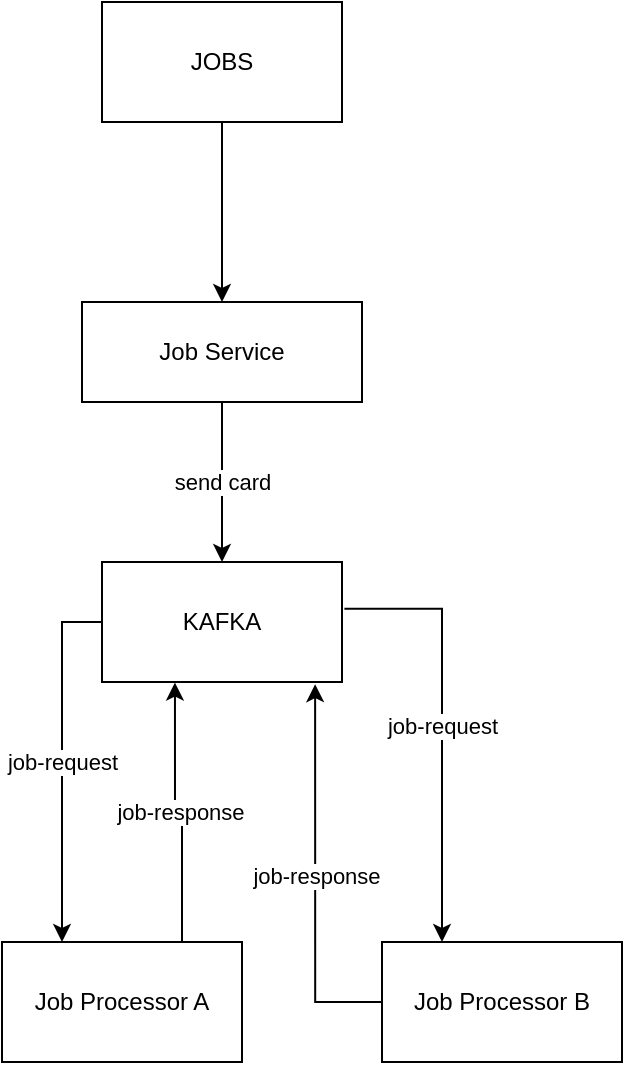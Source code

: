 <mxfile version="24.0.7" type="github">
  <diagram name="Page-1" id="EPXhZVxHOifL6m_WoBcw">
    <mxGraphModel dx="917" dy="534" grid="1" gridSize="10" guides="1" tooltips="1" connect="1" arrows="1" fold="1" page="1" pageScale="1" pageWidth="850" pageHeight="1100" math="0" shadow="0">
      <root>
        <mxCell id="0" />
        <mxCell id="1" parent="0" />
        <mxCell id="ZYKIocZ3-cccbRaxbDPB-4" value="send card" style="edgeStyle=orthogonalEdgeStyle;rounded=0;orthogonalLoop=1;jettySize=auto;html=1;" edge="1" parent="1" source="ZYKIocZ3-cccbRaxbDPB-1" target="ZYKIocZ3-cccbRaxbDPB-3">
          <mxGeometry relative="1" as="geometry" />
        </mxCell>
        <mxCell id="ZYKIocZ3-cccbRaxbDPB-1" value="Job Service" style="rounded=0;whiteSpace=wrap;html=1;" vertex="1" parent="1">
          <mxGeometry x="290" y="230" width="140" height="50" as="geometry" />
        </mxCell>
        <mxCell id="ZYKIocZ3-cccbRaxbDPB-8" value="job-request" style="edgeStyle=orthogonalEdgeStyle;rounded=0;orthogonalLoop=1;jettySize=auto;html=1;exitX=0;exitY=0.5;exitDx=0;exitDy=0;entryX=0.25;entryY=0;entryDx=0;entryDy=0;" edge="1" parent="1" source="ZYKIocZ3-cccbRaxbDPB-3" target="ZYKIocZ3-cccbRaxbDPB-7">
          <mxGeometry relative="1" as="geometry" />
        </mxCell>
        <mxCell id="ZYKIocZ3-cccbRaxbDPB-3" value="KAFKA" style="whiteSpace=wrap;html=1;rounded=0;" vertex="1" parent="1">
          <mxGeometry x="300" y="360" width="120" height="60" as="geometry" />
        </mxCell>
        <mxCell id="ZYKIocZ3-cccbRaxbDPB-13" style="edgeStyle=orthogonalEdgeStyle;rounded=0;orthogonalLoop=1;jettySize=auto;html=1;" edge="1" parent="1" source="ZYKIocZ3-cccbRaxbDPB-5" target="ZYKIocZ3-cccbRaxbDPB-1">
          <mxGeometry relative="1" as="geometry" />
        </mxCell>
        <mxCell id="ZYKIocZ3-cccbRaxbDPB-5" value="JOBS" style="whiteSpace=wrap;html=1;rounded=0;" vertex="1" parent="1">
          <mxGeometry x="300" y="80" width="120" height="60" as="geometry" />
        </mxCell>
        <mxCell id="ZYKIocZ3-cccbRaxbDPB-11" value="job-response" style="edgeStyle=orthogonalEdgeStyle;rounded=0;orthogonalLoop=1;jettySize=auto;html=1;exitX=0.75;exitY=0;exitDx=0;exitDy=0;entryX=0.304;entryY=1.005;entryDx=0;entryDy=0;entryPerimeter=0;" edge="1" parent="1" source="ZYKIocZ3-cccbRaxbDPB-7" target="ZYKIocZ3-cccbRaxbDPB-3">
          <mxGeometry relative="1" as="geometry" />
        </mxCell>
        <mxCell id="ZYKIocZ3-cccbRaxbDPB-7" value="Job Processor A" style="whiteSpace=wrap;html=1;rounded=0;" vertex="1" parent="1">
          <mxGeometry x="250" y="550" width="120" height="60" as="geometry" />
        </mxCell>
        <mxCell id="ZYKIocZ3-cccbRaxbDPB-9" value="job-request" style="edgeStyle=orthogonalEdgeStyle;rounded=0;orthogonalLoop=1;jettySize=auto;html=1;exitX=1.01;exitY=0.39;exitDx=0;exitDy=0;entryX=0.25;entryY=0;entryDx=0;entryDy=0;exitPerimeter=0;" edge="1" parent="1" target="ZYKIocZ3-cccbRaxbDPB-10" source="ZYKIocZ3-cccbRaxbDPB-3">
          <mxGeometry relative="1" as="geometry">
            <mxPoint x="500" y="420" as="sourcePoint" />
          </mxGeometry>
        </mxCell>
        <mxCell id="ZYKIocZ3-cccbRaxbDPB-10" value="Job Processor B" style="whiteSpace=wrap;html=1;rounded=0;" vertex="1" parent="1">
          <mxGeometry x="440" y="550" width="120" height="60" as="geometry" />
        </mxCell>
        <mxCell id="ZYKIocZ3-cccbRaxbDPB-12" value="job-response" style="edgeStyle=orthogonalEdgeStyle;rounded=0;orthogonalLoop=1;jettySize=auto;html=1;entryX=0.888;entryY=1.018;entryDx=0;entryDy=0;entryPerimeter=0;" edge="1" parent="1" source="ZYKIocZ3-cccbRaxbDPB-10" target="ZYKIocZ3-cccbRaxbDPB-3">
          <mxGeometry relative="1" as="geometry" />
        </mxCell>
      </root>
    </mxGraphModel>
  </diagram>
</mxfile>
